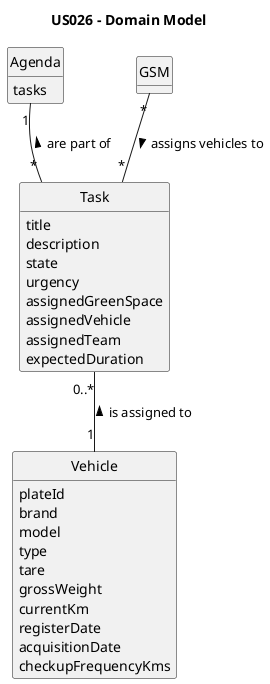 @startuml
skinparam monochrome true
skinparam packageStyle rectangle
skinparam shadowing false

'left to right direction

skinparam classAttributeIconSize 0

hide circle
hide methods

title US026 - Domain Model

'class Platform {
'  -description
'}

class Vehicle{
    plateId
    brand
    model
    type
    tare
    grossWeight
    currentKm
    registerDate
    acquisitionDate
    checkupFrequencyKms
}

class Agenda{
    tasks
}

class Task{
    title
    description
    state
    urgency
    assignedGreenSpace
    assignedVehicle
    assignedTeam
    expectedDuration
}


Task "*" -u- "1" Agenda : "are part of >"
Vehicle "1" -u- "0..*" Task : "is assigned to >"
GSM "*" -- "*" Task : "assigns vehicles to >"

@enduml